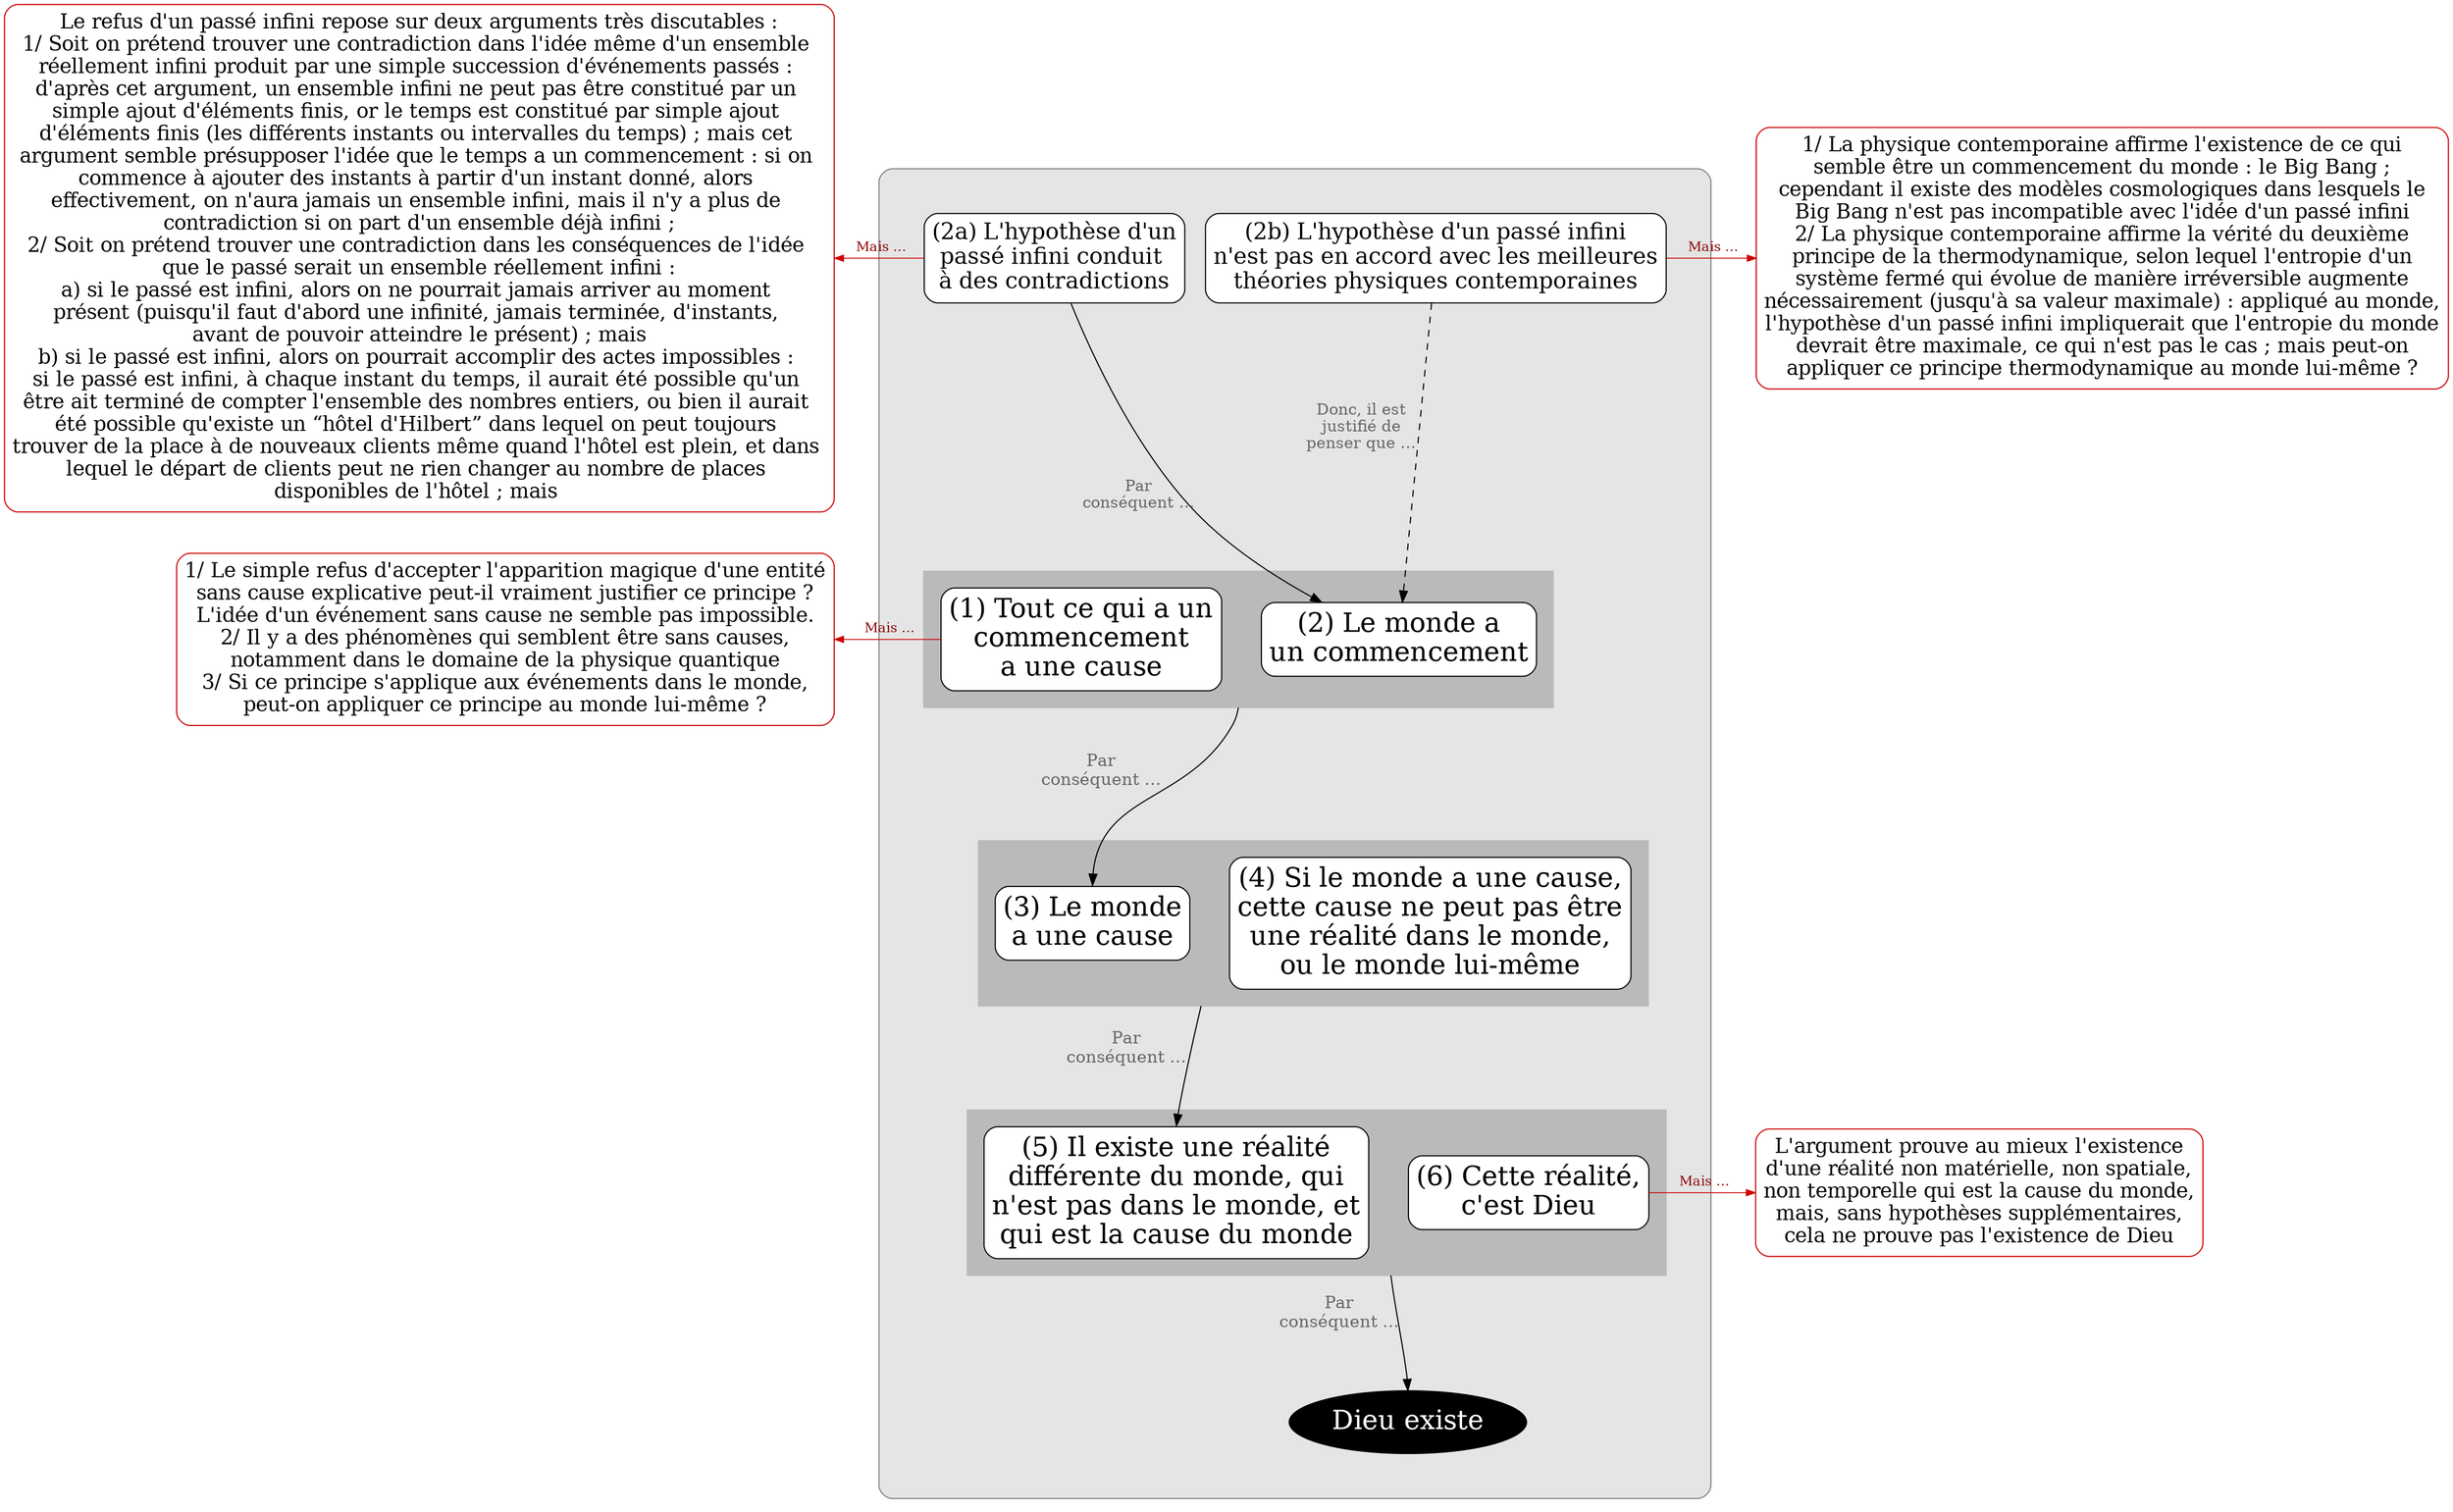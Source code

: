 digraph G {
splines=true
newrank=true
compound=true


node[color=red3, style="rounded, filled", shape="box", fillcolor=white, penwidth=1, fontcolor=black, fontsize=18, margin=0.1]

o2a[label="Le refus d'un passé infini repose sur deux arguments très discutables :
1/ Soit on prétend trouver une contradiction dans l'idée même d'un ensemble 
réellement infini produit par une simple succession d'événements passés : 
d'après cet argument, un ensemble infini ne peut pas être constitué par un 
simple ajout d'éléments finis, or le temps est constitué par simple ajout 
d'éléments finis (les différents instants ou intervalles du temps) ; mais cet 
argument semble présupposer l'idée que le temps a un commencement : si on 
commence à ajouter des instants à partir d'un instant donné, alors 
effectivement, on n'aura jamais un ensemble infini, mais il n'y a plus de 
contradiction si on part d'un ensemble déjà infini ;
2/ Soit on prétend trouver une contradiction dans les conséquences de l'idée 
que le passé serait un ensemble réellement infini :
a) si le passé est infini, alors on ne pourrait jamais arriver au moment 
présent (puisqu'il faut d'abord une infinité, jamais terminée, d'instants, 
avant de pouvoir atteindre le présent) ; mais
b) si le passé est infini, alors on pourrait accomplir des actes impossibles : 
si le passé est infini, à chaque instant du temps, il aurait été possible qu'un 
être ait terminé de compter l'ensemble des nombres entiers, ou bien il aurait 
été possible qu'existe un “hôtel d'Hilbert” dans lequel on peut toujours 
trouver de la place à de nouveaux clients même quand l'hôtel est plein, et dans 
lequel le départ de clients peut ne rien changer au nombre de places 
disponibles de l'hôtel ; mais "]

o1[label="1/ Le simple refus d'accepter l'apparition magique d'une entité
sans cause explicative peut-il vraiment justifier ce principe ?
L'idée d'un événement sans cause ne semble pas impossible.
2/ Il y a des phénomènes qui semblent être sans causes,
notamment dans le domaine de la physique quantique
3/ Si ce principe s'applique aux événements dans le monde,
peut-on appliquer ce principe au monde lui-même ?"]

node[shape=box, fillcolor=white, style="filled,rounded", color=black, fontsize=24, penwidth=1,fontcolor=black, margin=0.1]
edge[minlen=2,color=red3, penwidth=0.8, arrowsize=0.8, label=" Mais …", fontcolor=red4,fontsize=12]
{rank=same;o1->p1[dir=back]}




subgraph cluster_0 {
bgcolor=grey90
style=rounded
color=grey50
margin=40



node[shape=box, fillcolor=white, style="filled,rounded", color=black]
edge[label="",xlabel="Par
conséquent …",fontcolor=grey40;fontsize=15,minlen=3,color=black,penwidth=1, arrowsize=1]


{
node[fontsize=20]
p2b[label="(2b) L'hypothèse d'un passé infini
n'est pas en accord avec les meilleures
théories physiques contemporaines"]
p2a[label="(2a) L'hypothèse d'un
passé infini conduit 
à des contradictions"]
}

p2a->p2[minlen=1, fontsize=14]
p2b->p2[style="dashed", xlabel="Donc, il est
justifié de
penser que …",minlen=1, fontsize=14]

subgraph cluster_1 {
style="box"
margin=15
bgcolor=grey73
color=grey73
p1[label="(1) Tout ce qui a un
commencement
a une cause"]

p2[label="(2) Le monde a
un commencement"]
}

//p1->p2[style=invis,xlabel="",minlen=1]
{rank=same;p1->p2[style=invis,xlabel="",minlen=1]}

p2:w->p3:n[ltail=cluster_1]
//p2:w->p3:n[ltail=cluster_1]


subgraph cluster_2 {
style="box"
margin=15
bgcolor=grey73
color=grey73
p3[label="(3) Le monde
a une cause"]
p4[label="(4) Si le monde a une cause,
cette cause ne peut pas être
une réalité dans le monde,
ou le monde lui-même"]
}
{rank=same;p3->p4[style=invis,xlabel="",minlen=1]}

p4:w->p5:n[ltail=cluster_2]


subgraph cluster_3 {
style="box"
margin=15
bgcolor=grey73
color=grey73
p5[label="(5) Il existe une réalité
différente du monde, qui
n'est pas dans le monde, et
qui est la cause du monde"]
p6[label="(6) Cette réalité,
c'est Dieu"]
}

{rank=same;p5->p6[style=invis,xlabel="",minlen=1]}

p6:w->C:n[ltail=cluster_3]

C[label="Dieu existe",fillcolor=black, fontcolor=white, color=black, shape=ellipse]


}

node[color=red3, style="rounded, filled", shape="box", fillcolor=white, penwidth=1, fontcolor=black, fontsize=18, margin=0.1]

o2b[label="1/ La physique contemporaine affirme l'existence de ce qui
semble être un commencement du monde : le Big Bang ;
cependant il existe des modèles cosmologiques dans lesquels le
Big Bang n'est pas incompatible avec l'idée d'un passé infini
2/ La physique contemporaine affirme la vérité du deuxième
principe de la thermodynamique, selon lequel l'entropie d'un
système fermé qui évolue de manière irréversible augmente
nécessairement (jusqu'à sa valeur maximale) : appliqué au monde,
l'hypothèse d'un passé infini impliquerait que l'entropie du monde
devrait être maximale, ce qui n'est pas le cas ; mais peut-on
appliquer ce principe thermodynamique au monde lui-même ?"]
{rank=same;p2b->o2b}

o6[label="L'argument prouve au mieux l'existence
d'une réalité non matérielle, non spatiale,
non temporelle qui est la cause du monde,
mais, sans hypothèses supplémentaires,
cela ne prouve pas l'existence de Dieu"]
{rank=same;p6->o6}


{rank=same;o2a->p2a[dir=back]}

}
